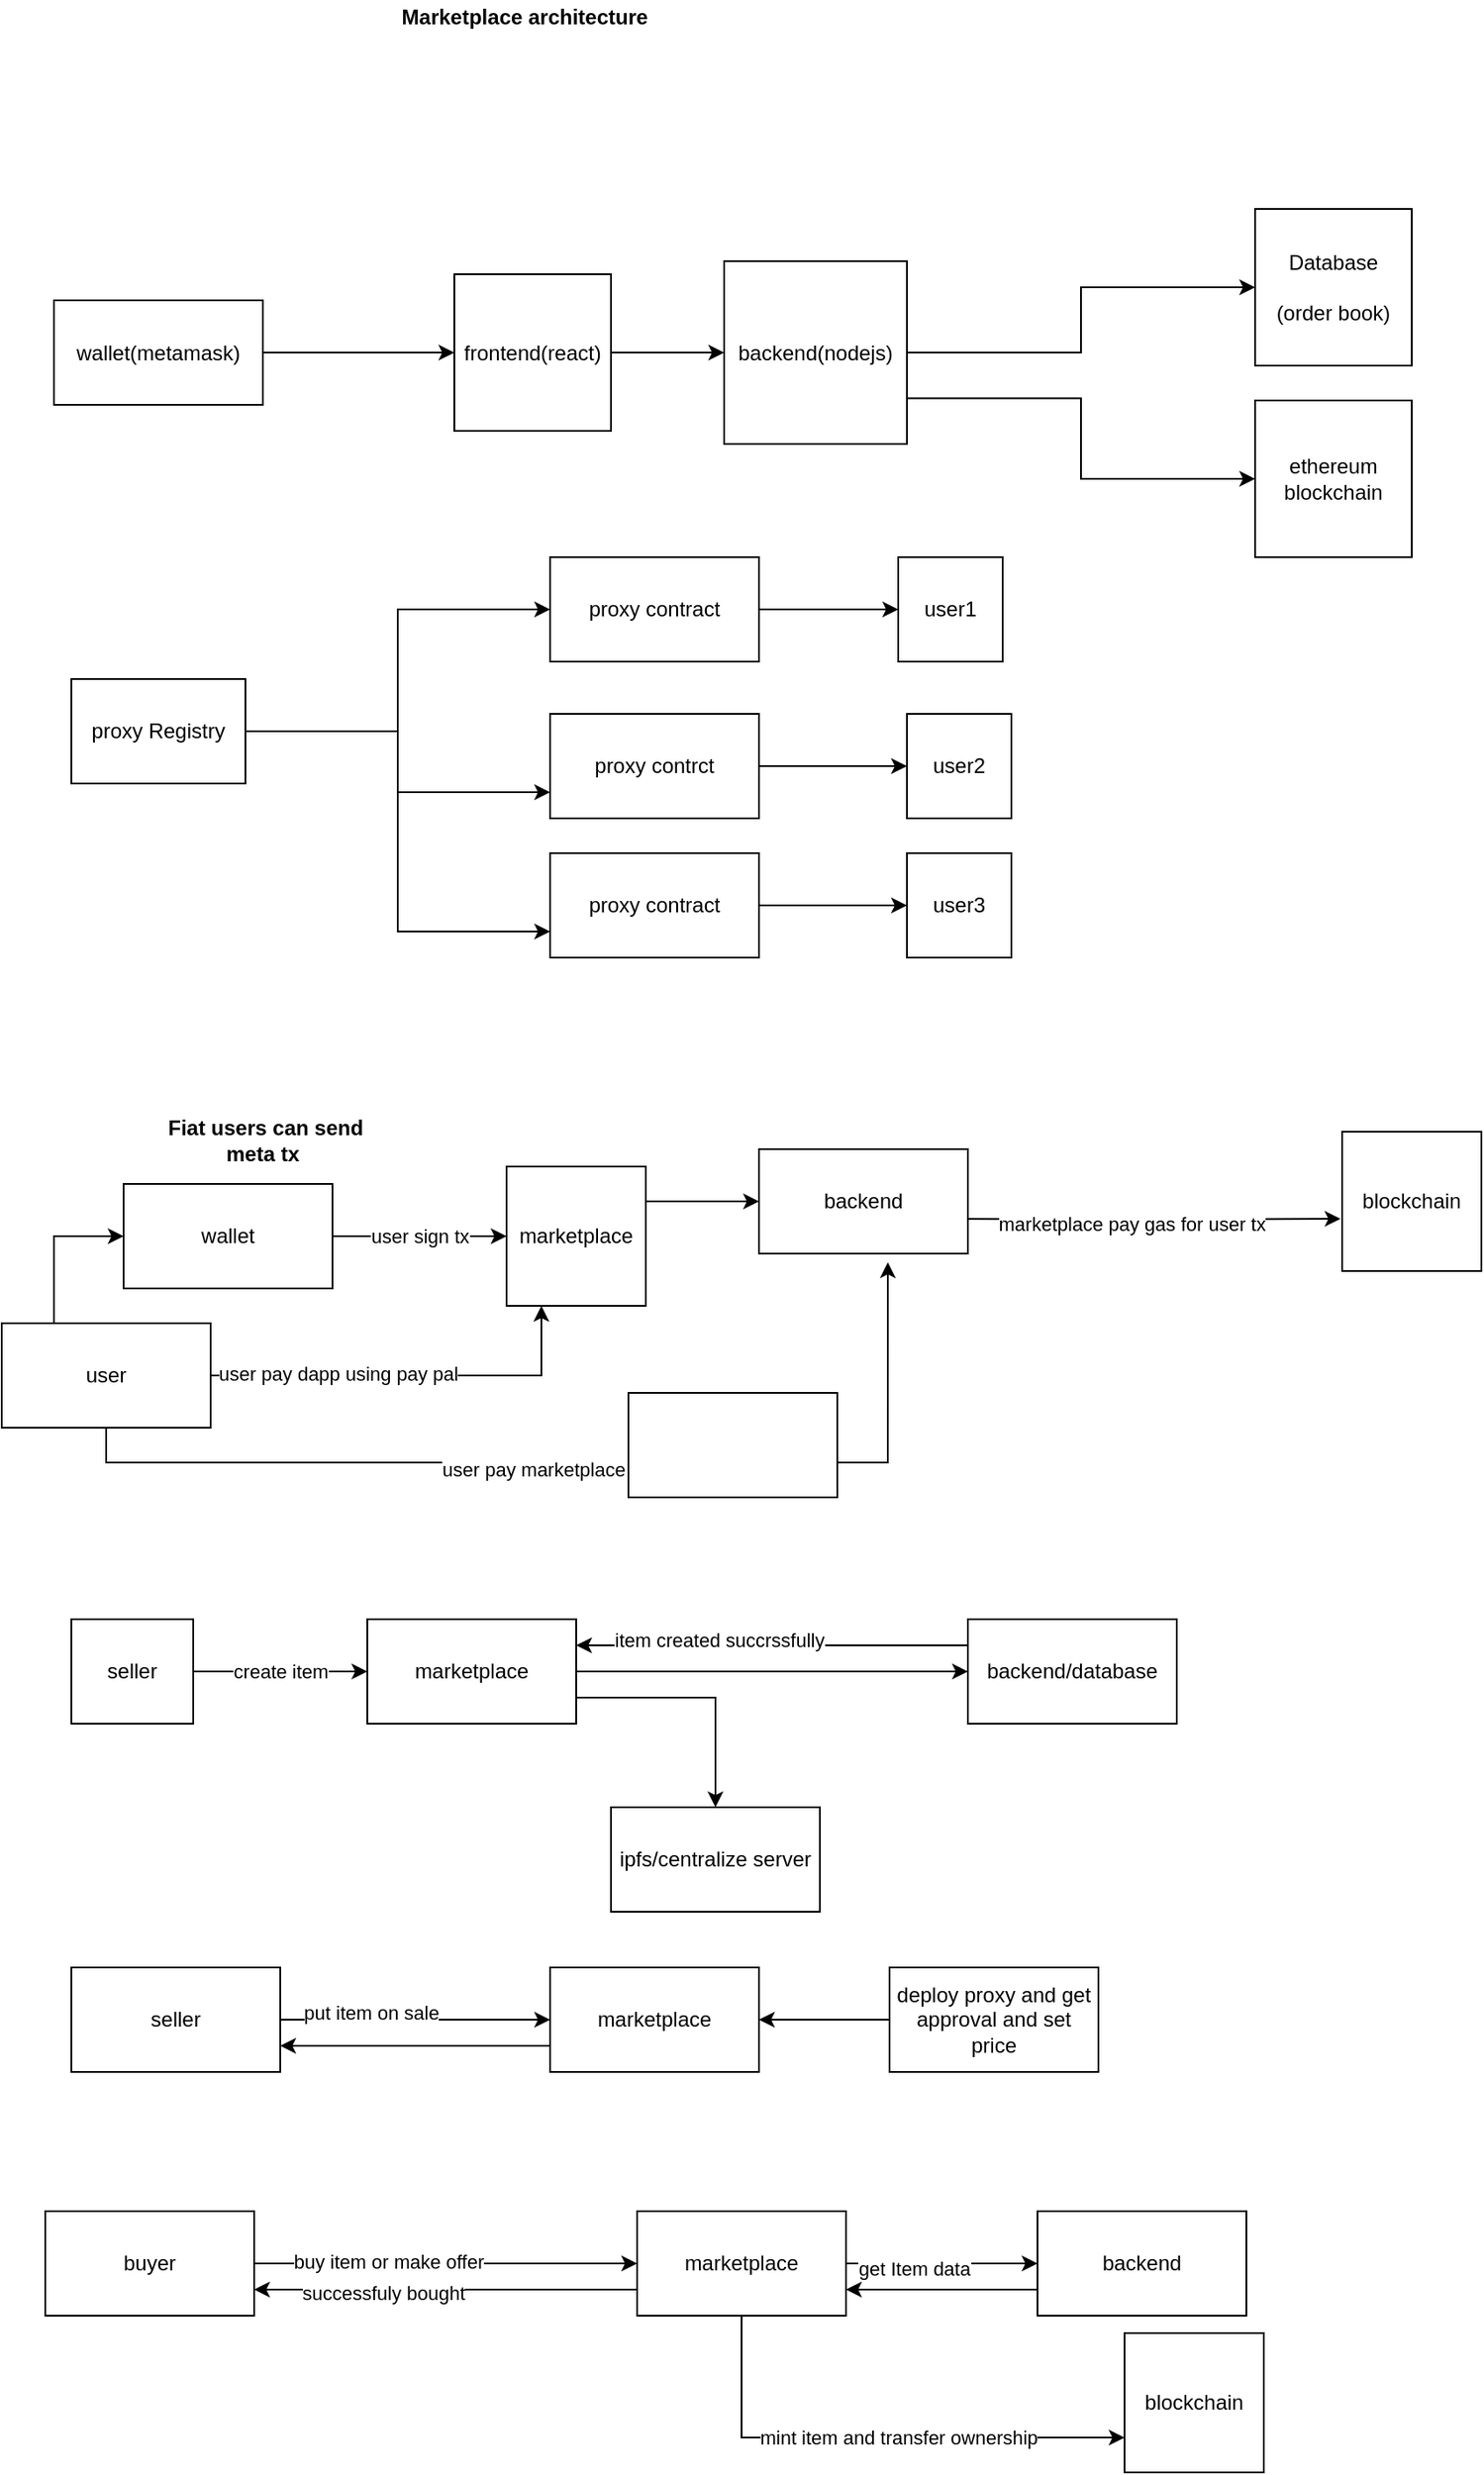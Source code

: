 <mxfile version="15.5.9" type="github">
  <diagram id="eitJ2ZWS4Ku_ewpElS58" name="Page-1">
    <mxGraphModel dx="868" dy="452" grid="1" gridSize="10" guides="1" tooltips="1" connect="1" arrows="1" fold="1" page="1" pageScale="1" pageWidth="850" pageHeight="1100" math="0" shadow="0">
      <root>
        <mxCell id="0" />
        <mxCell id="1" parent="0" />
        <mxCell id="q7rEmZJgSQMrrptfxqxi-3" style="edgeStyle=orthogonalEdgeStyle;rounded=0;orthogonalLoop=1;jettySize=auto;html=1;exitX=1;exitY=0.5;exitDx=0;exitDy=0;entryX=0;entryY=0.5;entryDx=0;entryDy=0;" parent="1" source="C7L-GMjDZFZ4qLNHwY8_-1" target="C7L-GMjDZFZ4qLNHwY8_-2" edge="1">
          <mxGeometry relative="1" as="geometry" />
        </mxCell>
        <mxCell id="q7rEmZJgSQMrrptfxqxi-4" style="edgeStyle=orthogonalEdgeStyle;rounded=0;orthogonalLoop=1;jettySize=auto;html=1;exitX=1;exitY=0.5;exitDx=0;exitDy=0;entryX=0;entryY=0.75;entryDx=0;entryDy=0;" parent="1" source="C7L-GMjDZFZ4qLNHwY8_-1" target="C7L-GMjDZFZ4qLNHwY8_-3" edge="1">
          <mxGeometry relative="1" as="geometry" />
        </mxCell>
        <mxCell id="q7rEmZJgSQMrrptfxqxi-5" style="edgeStyle=orthogonalEdgeStyle;rounded=0;orthogonalLoop=1;jettySize=auto;html=1;exitX=1;exitY=0.5;exitDx=0;exitDy=0;entryX=0;entryY=0.75;entryDx=0;entryDy=0;" parent="1" source="C7L-GMjDZFZ4qLNHwY8_-1" target="C7L-GMjDZFZ4qLNHwY8_-4" edge="1">
          <mxGeometry relative="1" as="geometry" />
        </mxCell>
        <mxCell id="C7L-GMjDZFZ4qLNHwY8_-1" value="proxy Registry" style="rounded=0;whiteSpace=wrap;html=1;" parent="1" vertex="1">
          <mxGeometry x="40" y="410" width="100" height="60" as="geometry" />
        </mxCell>
        <mxCell id="t34M-t9nVx7hOdhocuLk-6" style="edgeStyle=orthogonalEdgeStyle;rounded=0;orthogonalLoop=1;jettySize=auto;html=1;exitX=1;exitY=0.5;exitDx=0;exitDy=0;entryX=0;entryY=0.5;entryDx=0;entryDy=0;" parent="1" source="C7L-GMjDZFZ4qLNHwY8_-3" target="t34M-t9nVx7hOdhocuLk-4" edge="1">
          <mxGeometry relative="1" as="geometry" />
        </mxCell>
        <mxCell id="C7L-GMjDZFZ4qLNHwY8_-3" value="proxy contrct" style="rounded=0;whiteSpace=wrap;html=1;" parent="1" vertex="1">
          <mxGeometry x="315" y="430" width="120" height="60" as="geometry" />
        </mxCell>
        <mxCell id="t34M-t9nVx7hOdhocuLk-9" style="edgeStyle=orthogonalEdgeStyle;rounded=0;orthogonalLoop=1;jettySize=auto;html=1;exitX=1;exitY=0.5;exitDx=0;exitDy=0;entryX=0;entryY=0.5;entryDx=0;entryDy=0;" parent="1" source="C7L-GMjDZFZ4qLNHwY8_-4" target="t34M-t9nVx7hOdhocuLk-5" edge="1">
          <mxGeometry relative="1" as="geometry" />
        </mxCell>
        <mxCell id="C7L-GMjDZFZ4qLNHwY8_-4" value="proxy contract" style="rounded=0;whiteSpace=wrap;html=1;" parent="1" vertex="1">
          <mxGeometry x="315" y="510" width="120" height="60" as="geometry" />
        </mxCell>
        <mxCell id="C7L-GMjDZFZ4qLNHwY8_-10" value="" style="edgeStyle=orthogonalEdgeStyle;rounded=0;orthogonalLoop=1;jettySize=auto;html=1;" parent="1" source="C7L-GMjDZFZ4qLNHwY8_-5" target="C7L-GMjDZFZ4qLNHwY8_-6" edge="1">
          <mxGeometry relative="1" as="geometry" />
        </mxCell>
        <mxCell id="C7L-GMjDZFZ4qLNHwY8_-5" value="wallet(metamask)" style="rounded=0;whiteSpace=wrap;html=1;" parent="1" vertex="1">
          <mxGeometry x="30" y="192.5" width="120" height="60" as="geometry" />
        </mxCell>
        <mxCell id="C7L-GMjDZFZ4qLNHwY8_-11" value="" style="edgeStyle=orthogonalEdgeStyle;rounded=0;orthogonalLoop=1;jettySize=auto;html=1;" parent="1" source="C7L-GMjDZFZ4qLNHwY8_-6" target="C7L-GMjDZFZ4qLNHwY8_-7" edge="1">
          <mxGeometry relative="1" as="geometry" />
        </mxCell>
        <mxCell id="C7L-GMjDZFZ4qLNHwY8_-6" value="frontend(react)" style="whiteSpace=wrap;html=1;aspect=fixed;" parent="1" vertex="1">
          <mxGeometry x="260" y="177.5" width="90" height="90" as="geometry" />
        </mxCell>
        <mxCell id="C7L-GMjDZFZ4qLNHwY8_-12" style="edgeStyle=orthogonalEdgeStyle;rounded=0;orthogonalLoop=1;jettySize=auto;html=1;" parent="1" source="C7L-GMjDZFZ4qLNHwY8_-7" target="C7L-GMjDZFZ4qLNHwY8_-8" edge="1">
          <mxGeometry relative="1" as="geometry" />
        </mxCell>
        <mxCell id="C7L-GMjDZFZ4qLNHwY8_-13" style="edgeStyle=orthogonalEdgeStyle;rounded=0;orthogonalLoop=1;jettySize=auto;html=1;exitX=1;exitY=0.75;exitDx=0;exitDy=0;" parent="1" source="C7L-GMjDZFZ4qLNHwY8_-7" target="C7L-GMjDZFZ4qLNHwY8_-9" edge="1">
          <mxGeometry relative="1" as="geometry" />
        </mxCell>
        <mxCell id="C7L-GMjDZFZ4qLNHwY8_-7" value="backend(nodejs)" style="whiteSpace=wrap;html=1;aspect=fixed;" parent="1" vertex="1">
          <mxGeometry x="415" y="170" width="105" height="105" as="geometry" />
        </mxCell>
        <mxCell id="C7L-GMjDZFZ4qLNHwY8_-8" value="&lt;div&gt;Database&lt;/div&gt;&lt;div&gt;&lt;br&gt;&lt;/div&gt;&lt;div&gt;(order book)&lt;br&gt;&lt;/div&gt;" style="whiteSpace=wrap;html=1;aspect=fixed;" parent="1" vertex="1">
          <mxGeometry x="720" y="140" width="90" height="90" as="geometry" />
        </mxCell>
        <mxCell id="C7L-GMjDZFZ4qLNHwY8_-9" value="&lt;div&gt;ethereum&lt;/div&gt;&lt;div&gt;blockchain&lt;/div&gt;" style="whiteSpace=wrap;html=1;aspect=fixed;" parent="1" vertex="1">
          <mxGeometry x="720" y="250" width="90" height="90" as="geometry" />
        </mxCell>
        <mxCell id="C7L-GMjDZFZ4qLNHwY8_-17" value="&lt;div&gt;&lt;b&gt;Marketplace architecture&lt;/b&gt;&lt;/div&gt;" style="text;html=1;align=center;verticalAlign=middle;resizable=0;points=[];autosize=1;strokeColor=none;fillColor=none;" parent="1" vertex="1">
          <mxGeometry x="220" y="20" width="160" height="20" as="geometry" />
        </mxCell>
        <mxCell id="q4ZLA9tix9_vRYSw4hxA-10" style="edgeStyle=orthogonalEdgeStyle;rounded=0;orthogonalLoop=1;jettySize=auto;html=1;exitX=1;exitY=0.5;exitDx=0;exitDy=0;entryX=-0.012;entryY=0.625;entryDx=0;entryDy=0;entryPerimeter=0;" parent="1" target="q4ZLA9tix9_vRYSw4hxA-9" edge="1">
          <mxGeometry relative="1" as="geometry">
            <mxPoint x="540" y="720" as="sourcePoint" />
            <mxPoint x="740" y="720" as="targetPoint" />
          </mxGeometry>
        </mxCell>
        <mxCell id="q4ZLA9tix9_vRYSw4hxA-11" value="marketplace pay gas for user tx " style="edgeLabel;html=1;align=center;verticalAlign=middle;resizable=0;points=[];" parent="q4ZLA9tix9_vRYSw4hxA-10" vertex="1" connectable="0">
          <mxGeometry x="-0.383" y="-2" relative="1" as="geometry">
            <mxPoint x="38" as="offset" />
          </mxGeometry>
        </mxCell>
        <mxCell id="q4ZLA9tix9_vRYSw4hxA-1" value="backend" style="rounded=0;whiteSpace=wrap;html=1;" parent="1" vertex="1">
          <mxGeometry x="435" y="680" width="120" height="60" as="geometry" />
        </mxCell>
        <mxCell id="q4ZLA9tix9_vRYSw4hxA-2" value="&lt;b&gt;&amp;nbsp;Fiat users can send meta tx&lt;/b&gt;" style="text;html=1;strokeColor=none;fillColor=none;align=center;verticalAlign=middle;whiteSpace=wrap;rounded=0;" parent="1" vertex="1">
          <mxGeometry x="80" y="660" width="140" height="30" as="geometry" />
        </mxCell>
        <mxCell id="q4ZLA9tix9_vRYSw4hxA-18" value="user sign tx" style="edgeStyle=orthogonalEdgeStyle;rounded=0;orthogonalLoop=1;jettySize=auto;html=1;entryX=0;entryY=0.5;entryDx=0;entryDy=0;" parent="1" source="q4ZLA9tix9_vRYSw4hxA-3" target="q4ZLA9tix9_vRYSw4hxA-4" edge="1">
          <mxGeometry relative="1" as="geometry" />
        </mxCell>
        <mxCell id="q4ZLA9tix9_vRYSw4hxA-3" value="wallet" style="rounded=0;whiteSpace=wrap;html=1;" parent="1" vertex="1">
          <mxGeometry x="70" y="700" width="120" height="60" as="geometry" />
        </mxCell>
        <mxCell id="q4ZLA9tix9_vRYSw4hxA-8" style="edgeStyle=orthogonalEdgeStyle;rounded=0;orthogonalLoop=1;jettySize=auto;html=1;exitX=1;exitY=0.25;exitDx=0;exitDy=0;entryX=0;entryY=0.5;entryDx=0;entryDy=0;" parent="1" source="q4ZLA9tix9_vRYSw4hxA-4" target="q4ZLA9tix9_vRYSw4hxA-1" edge="1">
          <mxGeometry relative="1" as="geometry" />
        </mxCell>
        <mxCell id="q4ZLA9tix9_vRYSw4hxA-4" value="marketplace" style="whiteSpace=wrap;html=1;aspect=fixed;" parent="1" vertex="1">
          <mxGeometry x="290" y="690" width="80" height="80" as="geometry" />
        </mxCell>
        <mxCell id="q4ZLA9tix9_vRYSw4hxA-9" value="blockchain" style="whiteSpace=wrap;html=1;aspect=fixed;" parent="1" vertex="1">
          <mxGeometry x="770" y="670" width="80" height="80" as="geometry" />
        </mxCell>
        <mxCell id="q4ZLA9tix9_vRYSw4hxA-15" style="edgeStyle=orthogonalEdgeStyle;rounded=0;orthogonalLoop=1;jettySize=auto;html=1;exitX=1;exitY=0.5;exitDx=0;exitDy=0;entryX=0.25;entryY=1;entryDx=0;entryDy=0;" parent="1" source="q4ZLA9tix9_vRYSw4hxA-14" target="q4ZLA9tix9_vRYSw4hxA-4" edge="1">
          <mxGeometry relative="1" as="geometry" />
        </mxCell>
        <mxCell id="q4ZLA9tix9_vRYSw4hxA-16" value="user pay dapp using pay pal" style="edgeLabel;html=1;align=center;verticalAlign=middle;resizable=0;points=[];" parent="q4ZLA9tix9_vRYSw4hxA-15" vertex="1" connectable="0">
          <mxGeometry x="-0.368" y="1" relative="1" as="geometry">
            <mxPoint as="offset" />
          </mxGeometry>
        </mxCell>
        <mxCell id="q4ZLA9tix9_vRYSw4hxA-17" style="edgeStyle=orthogonalEdgeStyle;rounded=0;orthogonalLoop=1;jettySize=auto;html=1;exitX=0.25;exitY=0;exitDx=0;exitDy=0;entryX=0;entryY=0.5;entryDx=0;entryDy=0;" parent="1" source="q4ZLA9tix9_vRYSw4hxA-14" target="q4ZLA9tix9_vRYSw4hxA-3" edge="1">
          <mxGeometry relative="1" as="geometry" />
        </mxCell>
        <mxCell id="t34M-t9nVx7hOdhocuLk-11" style="edgeStyle=orthogonalEdgeStyle;rounded=0;orthogonalLoop=1;jettySize=auto;html=1;exitX=0.5;exitY=1;exitDx=0;exitDy=0;entryX=0.617;entryY=1.083;entryDx=0;entryDy=0;entryPerimeter=0;" parent="1" source="q4ZLA9tix9_vRYSw4hxA-14" target="q4ZLA9tix9_vRYSw4hxA-1" edge="1">
          <mxGeometry relative="1" as="geometry" />
        </mxCell>
        <mxCell id="t34M-t9nVx7hOdhocuLk-12" value="user pay marketplace via credit card" style="edgeLabel;html=1;align=center;verticalAlign=middle;resizable=0;points=[];" parent="t34M-t9nVx7hOdhocuLk-11" vertex="1" connectable="0">
          <mxGeometry x="0.031" y="-4" relative="1" as="geometry">
            <mxPoint as="offset" />
          </mxGeometry>
        </mxCell>
        <mxCell id="q4ZLA9tix9_vRYSw4hxA-14" value="user" style="rounded=0;whiteSpace=wrap;html=1;" parent="1" vertex="1">
          <mxGeometry y="780" width="120" height="60" as="geometry" />
        </mxCell>
        <mxCell id="C7L-GMjDZFZ4qLNHwY8_-2" value="proxy contract" style="rounded=0;whiteSpace=wrap;html=1;" parent="1" vertex="1">
          <mxGeometry x="315" y="340" width="120" height="60" as="geometry" />
        </mxCell>
        <mxCell id="t34M-t9nVx7hOdhocuLk-1" value="user1" style="whiteSpace=wrap;html=1;aspect=fixed;" parent="1" vertex="1">
          <mxGeometry x="515" y="340" width="60" height="60" as="geometry" />
        </mxCell>
        <mxCell id="t34M-t9nVx7hOdhocuLk-2" value="" style="edgeStyle=orthogonalEdgeStyle;rounded=0;orthogonalLoop=1;jettySize=auto;html=1;" parent="1" source="C7L-GMjDZFZ4qLNHwY8_-2" target="t34M-t9nVx7hOdhocuLk-1" edge="1">
          <mxGeometry relative="1" as="geometry" />
        </mxCell>
        <mxCell id="t34M-t9nVx7hOdhocuLk-4" value="user2" style="whiteSpace=wrap;html=1;aspect=fixed;" parent="1" vertex="1">
          <mxGeometry x="520" y="430" width="60" height="60" as="geometry" />
        </mxCell>
        <mxCell id="t34M-t9nVx7hOdhocuLk-5" value="user3" style="whiteSpace=wrap;html=1;aspect=fixed;" parent="1" vertex="1">
          <mxGeometry x="520" y="510" width="60" height="60" as="geometry" />
        </mxCell>
        <mxCell id="Cy85yBd5SNQZGsIceHhq-4" value="create item" style="edgeStyle=orthogonalEdgeStyle;rounded=0;orthogonalLoop=1;jettySize=auto;html=1;exitX=1;exitY=0.5;exitDx=0;exitDy=0;" edge="1" parent="1" source="Cy85yBd5SNQZGsIceHhq-1" target="Cy85yBd5SNQZGsIceHhq-3">
          <mxGeometry relative="1" as="geometry" />
        </mxCell>
        <mxCell id="Cy85yBd5SNQZGsIceHhq-1" value="seller" style="rounded=0;whiteSpace=wrap;html=1;" vertex="1" parent="1">
          <mxGeometry x="40" y="950" width="70" height="60" as="geometry" />
        </mxCell>
        <mxCell id="Cy85yBd5SNQZGsIceHhq-2" value="" style="rounded=0;whiteSpace=wrap;html=1;" vertex="1" parent="1">
          <mxGeometry x="360" y="820" width="120" height="60" as="geometry" />
        </mxCell>
        <mxCell id="Cy85yBd5SNQZGsIceHhq-6" style="edgeStyle=orthogonalEdgeStyle;rounded=0;orthogonalLoop=1;jettySize=auto;html=1;exitX=1;exitY=0.5;exitDx=0;exitDy=0;" edge="1" parent="1" source="Cy85yBd5SNQZGsIceHhq-3" target="Cy85yBd5SNQZGsIceHhq-5">
          <mxGeometry relative="1" as="geometry" />
        </mxCell>
        <mxCell id="Cy85yBd5SNQZGsIceHhq-7" style="edgeStyle=orthogonalEdgeStyle;rounded=0;orthogonalLoop=1;jettySize=auto;html=1;exitX=1;exitY=0.75;exitDx=0;exitDy=0;" edge="1" parent="1" source="Cy85yBd5SNQZGsIceHhq-3" target="Cy85yBd5SNQZGsIceHhq-8">
          <mxGeometry relative="1" as="geometry">
            <mxPoint x="410" y="1088" as="targetPoint" />
          </mxGeometry>
        </mxCell>
        <mxCell id="Cy85yBd5SNQZGsIceHhq-3" value="marketplace" style="rounded=0;whiteSpace=wrap;html=1;" vertex="1" parent="1">
          <mxGeometry x="210" y="950" width="120" height="60" as="geometry" />
        </mxCell>
        <mxCell id="Cy85yBd5SNQZGsIceHhq-9" style="edgeStyle=orthogonalEdgeStyle;rounded=0;orthogonalLoop=1;jettySize=auto;html=1;exitX=0;exitY=0.25;exitDx=0;exitDy=0;entryX=1;entryY=0.25;entryDx=0;entryDy=0;" edge="1" parent="1" source="Cy85yBd5SNQZGsIceHhq-5" target="Cy85yBd5SNQZGsIceHhq-3">
          <mxGeometry relative="1" as="geometry" />
        </mxCell>
        <mxCell id="Cy85yBd5SNQZGsIceHhq-10" value="&lt;div&gt;item created succrssfully&lt;/div&gt;" style="edgeLabel;html=1;align=center;verticalAlign=middle;resizable=0;points=[];" vertex="1" connectable="0" parent="Cy85yBd5SNQZGsIceHhq-9">
          <mxGeometry x="0.271" y="-3" relative="1" as="geometry">
            <mxPoint as="offset" />
          </mxGeometry>
        </mxCell>
        <mxCell id="Cy85yBd5SNQZGsIceHhq-5" value="backend/database" style="rounded=0;whiteSpace=wrap;html=1;" vertex="1" parent="1">
          <mxGeometry x="555" y="950" width="120" height="60" as="geometry" />
        </mxCell>
        <mxCell id="Cy85yBd5SNQZGsIceHhq-8" value="ipfs/centralize server" style="rounded=0;whiteSpace=wrap;html=1;" vertex="1" parent="1">
          <mxGeometry x="350" y="1058" width="120" height="60" as="geometry" />
        </mxCell>
        <mxCell id="Cy85yBd5SNQZGsIceHhq-13" style="edgeStyle=orthogonalEdgeStyle;rounded=0;orthogonalLoop=1;jettySize=auto;html=1;exitX=1;exitY=0.5;exitDx=0;exitDy=0;entryX=0;entryY=0.5;entryDx=0;entryDy=0;" edge="1" parent="1" source="Cy85yBd5SNQZGsIceHhq-11" target="Cy85yBd5SNQZGsIceHhq-12">
          <mxGeometry relative="1" as="geometry" />
        </mxCell>
        <mxCell id="Cy85yBd5SNQZGsIceHhq-14" value="buy item or make offer" style="edgeLabel;html=1;align=center;verticalAlign=middle;resizable=0;points=[];" vertex="1" connectable="0" parent="Cy85yBd5SNQZGsIceHhq-13">
          <mxGeometry x="-0.306" y="1" relative="1" as="geometry">
            <mxPoint as="offset" />
          </mxGeometry>
        </mxCell>
        <mxCell id="Cy85yBd5SNQZGsIceHhq-11" value="buyer" style="rounded=0;whiteSpace=wrap;html=1;" vertex="1" parent="1">
          <mxGeometry x="25" y="1290" width="120" height="60" as="geometry" />
        </mxCell>
        <mxCell id="Cy85yBd5SNQZGsIceHhq-17" style="edgeStyle=orthogonalEdgeStyle;rounded=0;orthogonalLoop=1;jettySize=auto;html=1;exitX=1;exitY=0.5;exitDx=0;exitDy=0;" edge="1" parent="1" source="Cy85yBd5SNQZGsIceHhq-12">
          <mxGeometry relative="1" as="geometry">
            <mxPoint x="595" y="1320" as="targetPoint" />
          </mxGeometry>
        </mxCell>
        <mxCell id="Cy85yBd5SNQZGsIceHhq-20" value="get Item data" style="edgeLabel;html=1;align=center;verticalAlign=middle;resizable=0;points=[];" vertex="1" connectable="0" parent="Cy85yBd5SNQZGsIceHhq-17">
          <mxGeometry x="-0.291" y="-3" relative="1" as="geometry">
            <mxPoint as="offset" />
          </mxGeometry>
        </mxCell>
        <mxCell id="Cy85yBd5SNQZGsIceHhq-22" style="edgeStyle=orthogonalEdgeStyle;rounded=0;orthogonalLoop=1;jettySize=auto;html=1;exitX=0.5;exitY=1;exitDx=0;exitDy=0;entryX=0;entryY=0.75;entryDx=0;entryDy=0;" edge="1" parent="1" source="Cy85yBd5SNQZGsIceHhq-12" target="Cy85yBd5SNQZGsIceHhq-21">
          <mxGeometry relative="1" as="geometry" />
        </mxCell>
        <mxCell id="Cy85yBd5SNQZGsIceHhq-23" value="mint item and transfer ownership" style="edgeLabel;html=1;align=center;verticalAlign=middle;resizable=0;points=[];" vertex="1" connectable="0" parent="Cy85yBd5SNQZGsIceHhq-22">
          <mxGeometry x="0.104" relative="1" as="geometry">
            <mxPoint as="offset" />
          </mxGeometry>
        </mxCell>
        <mxCell id="Cy85yBd5SNQZGsIceHhq-24" style="edgeStyle=orthogonalEdgeStyle;rounded=0;orthogonalLoop=1;jettySize=auto;html=1;exitX=0;exitY=0.75;exitDx=0;exitDy=0;entryX=1;entryY=0.75;entryDx=0;entryDy=0;" edge="1" parent="1" source="Cy85yBd5SNQZGsIceHhq-12" target="Cy85yBd5SNQZGsIceHhq-11">
          <mxGeometry relative="1" as="geometry" />
        </mxCell>
        <mxCell id="Cy85yBd5SNQZGsIceHhq-25" value="successfuly bought" style="edgeLabel;html=1;align=center;verticalAlign=middle;resizable=0;points=[];" vertex="1" connectable="0" parent="Cy85yBd5SNQZGsIceHhq-24">
          <mxGeometry x="0.333" y="2" relative="1" as="geometry">
            <mxPoint as="offset" />
          </mxGeometry>
        </mxCell>
        <mxCell id="Cy85yBd5SNQZGsIceHhq-12" value="marketplace" style="rounded=0;whiteSpace=wrap;html=1;" vertex="1" parent="1">
          <mxGeometry x="365" y="1290" width="120" height="60" as="geometry" />
        </mxCell>
        <mxCell id="Cy85yBd5SNQZGsIceHhq-19" style="edgeStyle=orthogonalEdgeStyle;rounded=0;orthogonalLoop=1;jettySize=auto;html=1;exitX=0;exitY=0.75;exitDx=0;exitDy=0;entryX=1;entryY=0.75;entryDx=0;entryDy=0;" edge="1" parent="1" source="Cy85yBd5SNQZGsIceHhq-18" target="Cy85yBd5SNQZGsIceHhq-12">
          <mxGeometry relative="1" as="geometry" />
        </mxCell>
        <mxCell id="Cy85yBd5SNQZGsIceHhq-18" value="backend" style="rounded=0;whiteSpace=wrap;html=1;" vertex="1" parent="1">
          <mxGeometry x="595" y="1290" width="120" height="60" as="geometry" />
        </mxCell>
        <mxCell id="Cy85yBd5SNQZGsIceHhq-21" value="blockchain" style="whiteSpace=wrap;html=1;aspect=fixed;" vertex="1" parent="1">
          <mxGeometry x="645" y="1360" width="80" height="80" as="geometry" />
        </mxCell>
        <mxCell id="Cy85yBd5SNQZGsIceHhq-29" style="edgeStyle=orthogonalEdgeStyle;rounded=0;orthogonalLoop=1;jettySize=auto;html=1;exitX=1;exitY=0.5;exitDx=0;exitDy=0;" edge="1" parent="1" source="Cy85yBd5SNQZGsIceHhq-27" target="Cy85yBd5SNQZGsIceHhq-28">
          <mxGeometry relative="1" as="geometry" />
        </mxCell>
        <mxCell id="Cy85yBd5SNQZGsIceHhq-30" value="put item on sale" style="edgeLabel;html=1;align=center;verticalAlign=middle;resizable=0;points=[];" vertex="1" connectable="0" parent="Cy85yBd5SNQZGsIceHhq-29">
          <mxGeometry x="-0.329" y="4" relative="1" as="geometry">
            <mxPoint as="offset" />
          </mxGeometry>
        </mxCell>
        <mxCell id="Cy85yBd5SNQZGsIceHhq-27" value="seller" style="rounded=0;whiteSpace=wrap;html=1;" vertex="1" parent="1">
          <mxGeometry x="40" y="1150" width="120" height="60" as="geometry" />
        </mxCell>
        <mxCell id="Cy85yBd5SNQZGsIceHhq-34" style="edgeStyle=orthogonalEdgeStyle;rounded=0;orthogonalLoop=1;jettySize=auto;html=1;exitX=0;exitY=0.75;exitDx=0;exitDy=0;entryX=1;entryY=0.75;entryDx=0;entryDy=0;" edge="1" parent="1" source="Cy85yBd5SNQZGsIceHhq-28" target="Cy85yBd5SNQZGsIceHhq-27">
          <mxGeometry relative="1" as="geometry" />
        </mxCell>
        <mxCell id="Cy85yBd5SNQZGsIceHhq-28" value="marketplace" style="rounded=0;whiteSpace=wrap;html=1;" vertex="1" parent="1">
          <mxGeometry x="315" y="1150" width="120" height="60" as="geometry" />
        </mxCell>
        <mxCell id="Cy85yBd5SNQZGsIceHhq-33" style="edgeStyle=orthogonalEdgeStyle;rounded=0;orthogonalLoop=1;jettySize=auto;html=1;exitX=0;exitY=0.5;exitDx=0;exitDy=0;entryX=1;entryY=0.5;entryDx=0;entryDy=0;" edge="1" parent="1" source="Cy85yBd5SNQZGsIceHhq-32" target="Cy85yBd5SNQZGsIceHhq-28">
          <mxGeometry relative="1" as="geometry" />
        </mxCell>
        <mxCell id="Cy85yBd5SNQZGsIceHhq-32" value="deploy proxy and get approval and set price " style="rounded=0;whiteSpace=wrap;html=1;" vertex="1" parent="1">
          <mxGeometry x="510" y="1150" width="120" height="60" as="geometry" />
        </mxCell>
      </root>
    </mxGraphModel>
  </diagram>
</mxfile>
